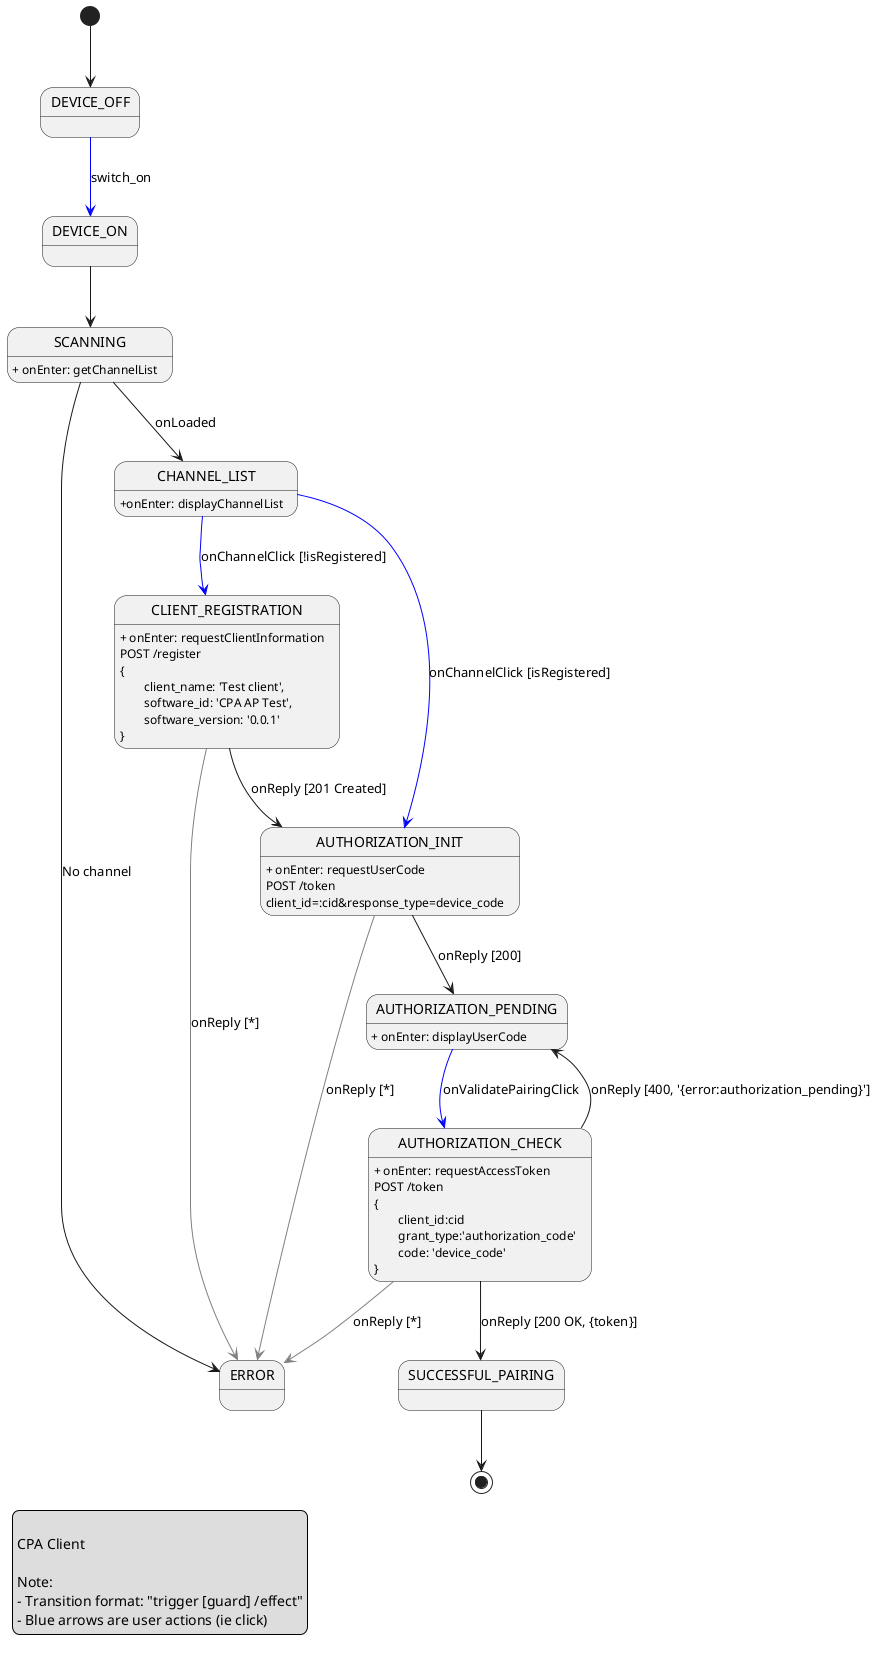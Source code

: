 @startuml


[*] --> DEVICE_OFF

state DEVICE_OFF
state SCANNING
state CHANNEL_LIST
state CLIENT_REGISTRATION
state AUTHORIZATION_INIT

SCANNING: + onEnter: getChannelList

CHANNEL_LIST: +onEnter: displayChannelList

CLIENT_REGISTRATION: + onEnter: requestClientInformation\nPOST /register \n{\n\tclient_name: 'Test client',\n\tsoftware_id: 'CPA AP Test',\n\tsoftware_version: '0.0.1'\n}

AUTHORIZATION_INIT: + onEnter: requestUserCode\nPOST /token\nclient_id=:cid&response_type=device_code
AUTHORIZATION_CHECK: + onEnter: requestAccessToken\nPOST /token\n{\n\tclient_id:cid\n\tgrant_type:'authorization_code'\n\tcode: 'device_code'\n}


AUTHORIZATION_PENDING: + onEnter: displayUserCode

state AUTHORIZATION_PENDING
state SUCCESSFUL_PAIRING
state ERROR

DEVICE_OFF -[#blue]-> DEVICE_ON: switch_on
DEVICE_ON --> SCANNING
SCANNING --> CHANNEL_LIST: onLoaded
SCANNING -right-> ERROR: No channel

CHANNEL_LIST -[#blue]-> CLIENT_REGISTRATION: onChannelClick [!isRegistered]
CHANNEL_LIST -[#blue]-> AUTHORIZATION_INIT: onChannelClick [isRegistered]

CLIENT_REGISTRATION --> AUTHORIZATION_INIT: onReply [201 Created]
CLIENT_REGISTRATION -[#gray]-> ERROR: onReply [*]

AUTHORIZATION_INIT --> AUTHORIZATION_PENDING: onReply [200]
AUTHORIZATION_INIT -[#gray]-> ERROR: onReply [*]


AUTHORIZATION_PENDING -[#blue]-> AUTHORIZATION_CHECK: onValidatePairingClick
AUTHORIZATION_CHECK --> SUCCESSFUL_PAIRING: onReply [200 OK, {token}]
AUTHORIZATION_CHECK --> AUTHORIZATION_PENDING: onReply [400, '{error:authorization_pending}']
AUTHORIZATION_CHECK -[#gray]-> ERROR: onReply [*]

SUCCESSFUL_PAIRING --> [*]

legend left

CPA Client

Note:
- Transition format: "trigger [guard] /effect"
- Blue arrows are user actions (ie click)
endlegend



' note right of STATE: "transition: trigger[guard]/effect"

@enduml
